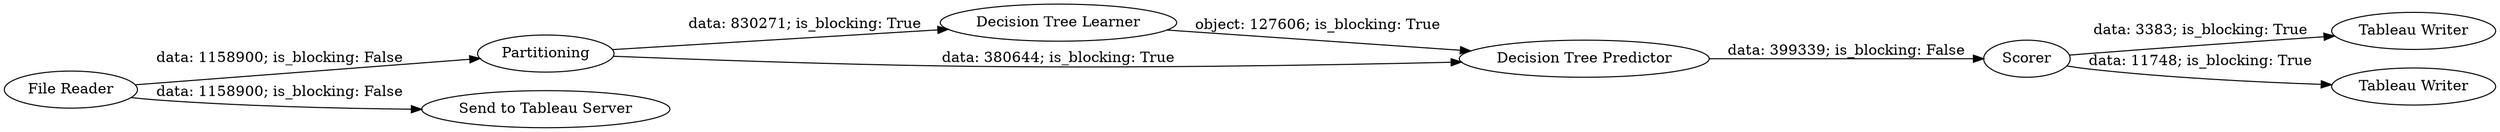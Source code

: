 digraph {
	"8586314666349019919_2" [label=Partitioning]
	"8586314666349019919_3" [label="Decision Tree Learner"]
	"8586314666349019919_9" [label="File Reader"]
	"8586314666349019919_4" [label="Decision Tree Predictor"]
	"8586314666349019919_14" [label="Tableau Writer"]
	"8586314666349019919_13" [label=Scorer]
	"8586314666349019919_16" [label="Send to Tableau Server"]
	"8586314666349019919_15" [label="Tableau Writer"]
	"8586314666349019919_3" -> "8586314666349019919_4" [label="object: 127606; is_blocking: True"]
	"8586314666349019919_4" -> "8586314666349019919_13" [label="data: 399339; is_blocking: False"]
	"8586314666349019919_13" -> "8586314666349019919_15" [label="data: 11748; is_blocking: True"]
	"8586314666349019919_2" -> "8586314666349019919_4" [label="data: 380644; is_blocking: True"]
	"8586314666349019919_9" -> "8586314666349019919_16" [label="data: 1158900; is_blocking: False"]
	"8586314666349019919_2" -> "8586314666349019919_3" [label="data: 830271; is_blocking: True"]
	"8586314666349019919_9" -> "8586314666349019919_2" [label="data: 1158900; is_blocking: False"]
	"8586314666349019919_13" -> "8586314666349019919_14" [label="data: 3383; is_blocking: True"]
	rankdir=LR
}
